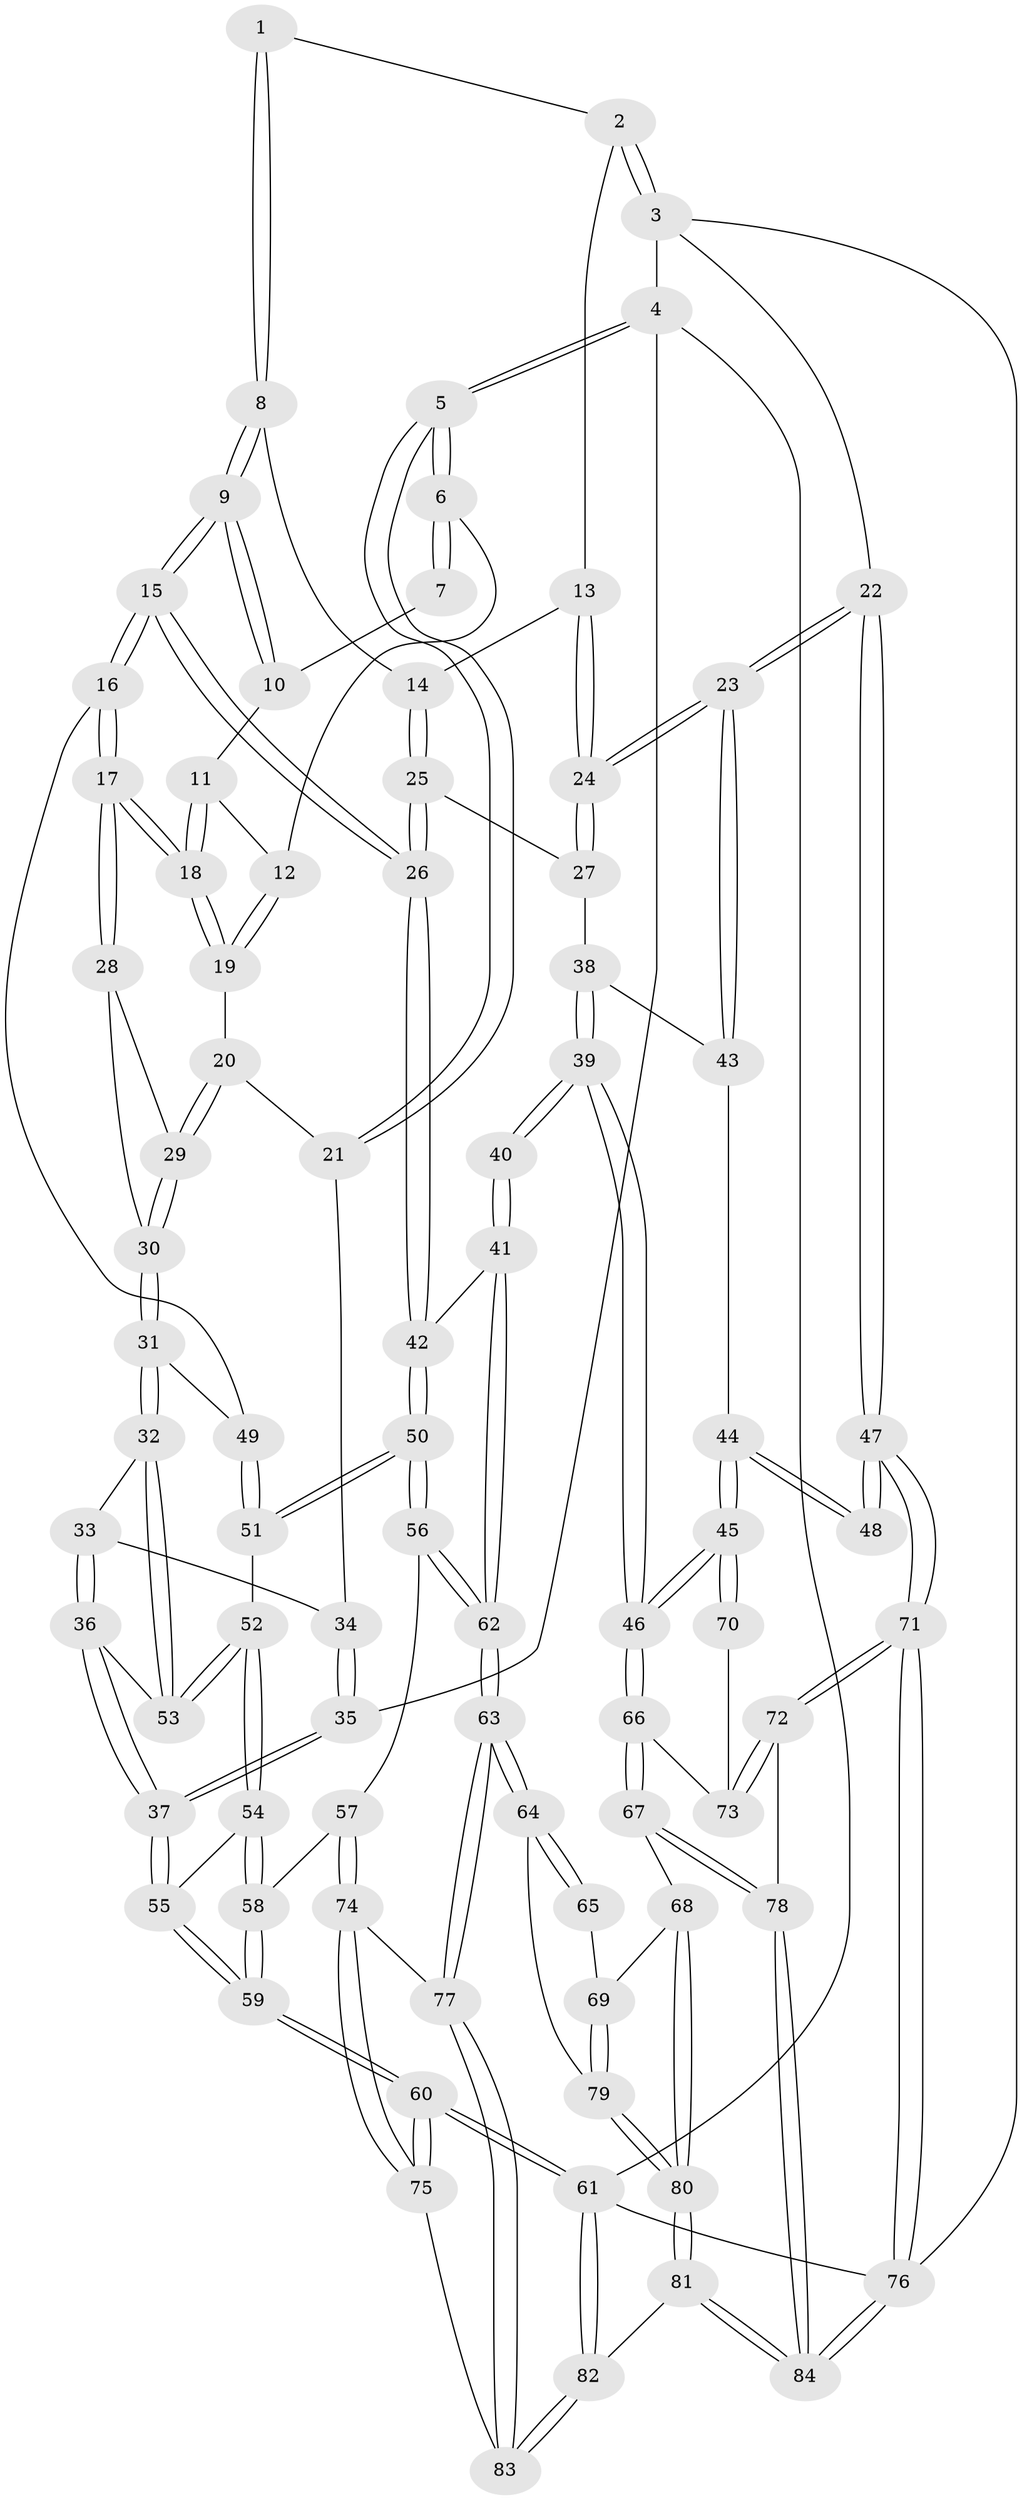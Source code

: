 // Generated by graph-tools (version 1.1) at 2025/17/03/09/25 04:17:02]
// undirected, 84 vertices, 207 edges
graph export_dot {
graph [start="1"]
  node [color=gray90,style=filled];
  1 [pos="+0.5915191863050192+0"];
  2 [pos="+1+0"];
  3 [pos="+1+0"];
  4 [pos="+0+0"];
  5 [pos="+0+0"];
  6 [pos="+0.19362723945374827+0"];
  7 [pos="+0.42656240350801783+0"];
  8 [pos="+0.6376812686573511+0.09419343375826006"];
  9 [pos="+0.6066617337049564+0.14184515672520132"];
  10 [pos="+0.4724899935946014+0.09832970415955261"];
  11 [pos="+0.4395590541469851+0.1201319490283983"];
  12 [pos="+0.24089081945401725+0.048858889770872854"];
  13 [pos="+0.8335129422340224+0.1248644367433675"];
  14 [pos="+0.829518289710908+0.12728444678941822"];
  15 [pos="+0.5565900815081243+0.3682816228020197"];
  16 [pos="+0.48160824338647085+0.35022134936622623"];
  17 [pos="+0.4776449198442498+0.34778931251300604"];
  18 [pos="+0.44249809923016453+0.2804424787980836"];
  19 [pos="+0.24018412502507805+0.06782174246827631"];
  20 [pos="+0.1840163133235482+0.20751731129285717"];
  21 [pos="+0.09752236058619673+0.23738157999119455"];
  22 [pos="+1+0.28818850015658604"];
  23 [pos="+1+0.2894365910607178"];
  24 [pos="+1+0.28180414647767055"];
  25 [pos="+0.786554088403887+0.2912032812485658"];
  26 [pos="+0.5595585254098314+0.37131620329688936"];
  27 [pos="+0.8259000668316192+0.31526670456241995"];
  28 [pos="+0.40599140082813623+0.34292797421084187"];
  29 [pos="+0.20213848460189945+0.23951341563366782"];
  30 [pos="+0.20096571340852798+0.41324071162167"];
  31 [pos="+0.1779019299466384+0.44768828423880946"];
  32 [pos="+0.16656338836332807+0.4574486071848704"];
  33 [pos="+0.09463353176198698+0.32964978001384393"];
  34 [pos="+0.08823422096753139+0.24670450001611452"];
  35 [pos="+0+0.3506990678450119"];
  36 [pos="+0+0.4451351906963037"];
  37 [pos="+0+0.4437990884411447"];
  38 [pos="+0.8366523501419798+0.34860770785147577"];
  39 [pos="+0.7816787118988221+0.6038942492062028"];
  40 [pos="+0.7449614809267586+0.5850942588888381"];
  41 [pos="+0.6747711830190547+0.5347266681764996"];
  42 [pos="+0.5597255695076433+0.37185160430797304"];
  43 [pos="+0.9148803671482443+0.42514571859844147"];
  44 [pos="+0.9147291471159006+0.42561510702123767"];
  45 [pos="+0.7938263089203318+0.6110268588395912"];
  46 [pos="+0.7920320094260113+0.611529065406537"];
  47 [pos="+1+0.5982714829811824"];
  48 [pos="+1+0.5983467128625874"];
  49 [pos="+0.3456617634605867+0.481021322076863"];
  50 [pos="+0.37752996418862744+0.6879346900340026"];
  51 [pos="+0.3307221071539957+0.5373475283868059"];
  52 [pos="+0.16553053360462053+0.5190838482774307"];
  53 [pos="+0.1559718157957783+0.47447576788470636"];
  54 [pos="+0.16168123812221574+0.6283960341424161"];
  55 [pos="+0+0.5265289000469802"];
  56 [pos="+0.376661001279224+0.6930834748890367"];
  57 [pos="+0.18813498454975983+0.6886282975078309"];
  58 [pos="+0.16821578412694904+0.6513034465108167"];
  59 [pos="+0+0.6909695840957742"];
  60 [pos="+0+1"];
  61 [pos="+0+1"];
  62 [pos="+0.42844662588707333+0.7490708155489024"];
  63 [pos="+0.4371073312736339+0.7696256369985774"];
  64 [pos="+0.49363112838557177+0.787716804800135"];
  65 [pos="+0.6138463825016565+0.7014270568654539"];
  66 [pos="+0.7869372760080102+0.7160370514553647"];
  67 [pos="+0.7729094155669902+0.7845652035785836"];
  68 [pos="+0.6829887834778025+0.8171413489909426"];
  69 [pos="+0.6413920593770115+0.8142246798831627"];
  70 [pos="+0.9504504847834508+0.6108273239003043"];
  71 [pos="+1+0.8559161212914382"];
  72 [pos="+1+0.8384573592603939"];
  73 [pos="+0.9600087502269005+0.7763969353336782"];
  74 [pos="+0.11176925383579595+0.8366392052398303"];
  75 [pos="+0.030312603201809552+0.9234369794481213"];
  76 [pos="+1+1"];
  77 [pos="+0.38696929546996917+0.8848104947676996"];
  78 [pos="+0.8260339955972923+0.8824027255689938"];
  79 [pos="+0.5348757806894556+0.8106208767186017"];
  80 [pos="+0.6033946189625427+1"];
  81 [pos="+0.6041110697095569+1"];
  82 [pos="+0.41005402648236655+1"];
  83 [pos="+0.38410410319351446+0.9321623982947473"];
  84 [pos="+0.8240218595895518+1"];
  1 -- 2;
  1 -- 8;
  1 -- 8;
  2 -- 3;
  2 -- 3;
  2 -- 13;
  3 -- 4;
  3 -- 22;
  3 -- 76;
  4 -- 5;
  4 -- 5;
  4 -- 35;
  4 -- 61;
  5 -- 6;
  5 -- 6;
  5 -- 21;
  5 -- 21;
  6 -- 7;
  6 -- 7;
  6 -- 12;
  7 -- 10;
  8 -- 9;
  8 -- 9;
  8 -- 14;
  9 -- 10;
  9 -- 10;
  9 -- 15;
  9 -- 15;
  10 -- 11;
  11 -- 12;
  11 -- 18;
  11 -- 18;
  12 -- 19;
  12 -- 19;
  13 -- 14;
  13 -- 24;
  13 -- 24;
  14 -- 25;
  14 -- 25;
  15 -- 16;
  15 -- 16;
  15 -- 26;
  15 -- 26;
  16 -- 17;
  16 -- 17;
  16 -- 49;
  17 -- 18;
  17 -- 18;
  17 -- 28;
  17 -- 28;
  18 -- 19;
  18 -- 19;
  19 -- 20;
  20 -- 21;
  20 -- 29;
  20 -- 29;
  21 -- 34;
  22 -- 23;
  22 -- 23;
  22 -- 47;
  22 -- 47;
  23 -- 24;
  23 -- 24;
  23 -- 43;
  23 -- 43;
  24 -- 27;
  24 -- 27;
  25 -- 26;
  25 -- 26;
  25 -- 27;
  26 -- 42;
  26 -- 42;
  27 -- 38;
  28 -- 29;
  28 -- 30;
  29 -- 30;
  29 -- 30;
  30 -- 31;
  30 -- 31;
  31 -- 32;
  31 -- 32;
  31 -- 49;
  32 -- 33;
  32 -- 53;
  32 -- 53;
  33 -- 34;
  33 -- 36;
  33 -- 36;
  34 -- 35;
  34 -- 35;
  35 -- 37;
  35 -- 37;
  36 -- 37;
  36 -- 37;
  36 -- 53;
  37 -- 55;
  37 -- 55;
  38 -- 39;
  38 -- 39;
  38 -- 43;
  39 -- 40;
  39 -- 40;
  39 -- 46;
  39 -- 46;
  40 -- 41;
  40 -- 41;
  41 -- 42;
  41 -- 62;
  41 -- 62;
  42 -- 50;
  42 -- 50;
  43 -- 44;
  44 -- 45;
  44 -- 45;
  44 -- 48;
  44 -- 48;
  45 -- 46;
  45 -- 46;
  45 -- 70;
  45 -- 70;
  46 -- 66;
  46 -- 66;
  47 -- 48;
  47 -- 48;
  47 -- 71;
  47 -- 71;
  49 -- 51;
  49 -- 51;
  50 -- 51;
  50 -- 51;
  50 -- 56;
  50 -- 56;
  51 -- 52;
  52 -- 53;
  52 -- 53;
  52 -- 54;
  52 -- 54;
  54 -- 55;
  54 -- 58;
  54 -- 58;
  55 -- 59;
  55 -- 59;
  56 -- 57;
  56 -- 62;
  56 -- 62;
  57 -- 58;
  57 -- 74;
  57 -- 74;
  58 -- 59;
  58 -- 59;
  59 -- 60;
  59 -- 60;
  60 -- 61;
  60 -- 61;
  60 -- 75;
  60 -- 75;
  61 -- 82;
  61 -- 82;
  61 -- 76;
  62 -- 63;
  62 -- 63;
  63 -- 64;
  63 -- 64;
  63 -- 77;
  63 -- 77;
  64 -- 65;
  64 -- 65;
  64 -- 79;
  65 -- 69;
  66 -- 67;
  66 -- 67;
  66 -- 73;
  67 -- 68;
  67 -- 78;
  67 -- 78;
  68 -- 69;
  68 -- 80;
  68 -- 80;
  69 -- 79;
  69 -- 79;
  70 -- 73;
  71 -- 72;
  71 -- 72;
  71 -- 76;
  71 -- 76;
  72 -- 73;
  72 -- 73;
  72 -- 78;
  74 -- 75;
  74 -- 75;
  74 -- 77;
  75 -- 83;
  76 -- 84;
  76 -- 84;
  77 -- 83;
  77 -- 83;
  78 -- 84;
  78 -- 84;
  79 -- 80;
  79 -- 80;
  80 -- 81;
  80 -- 81;
  81 -- 82;
  81 -- 84;
  81 -- 84;
  82 -- 83;
  82 -- 83;
}
